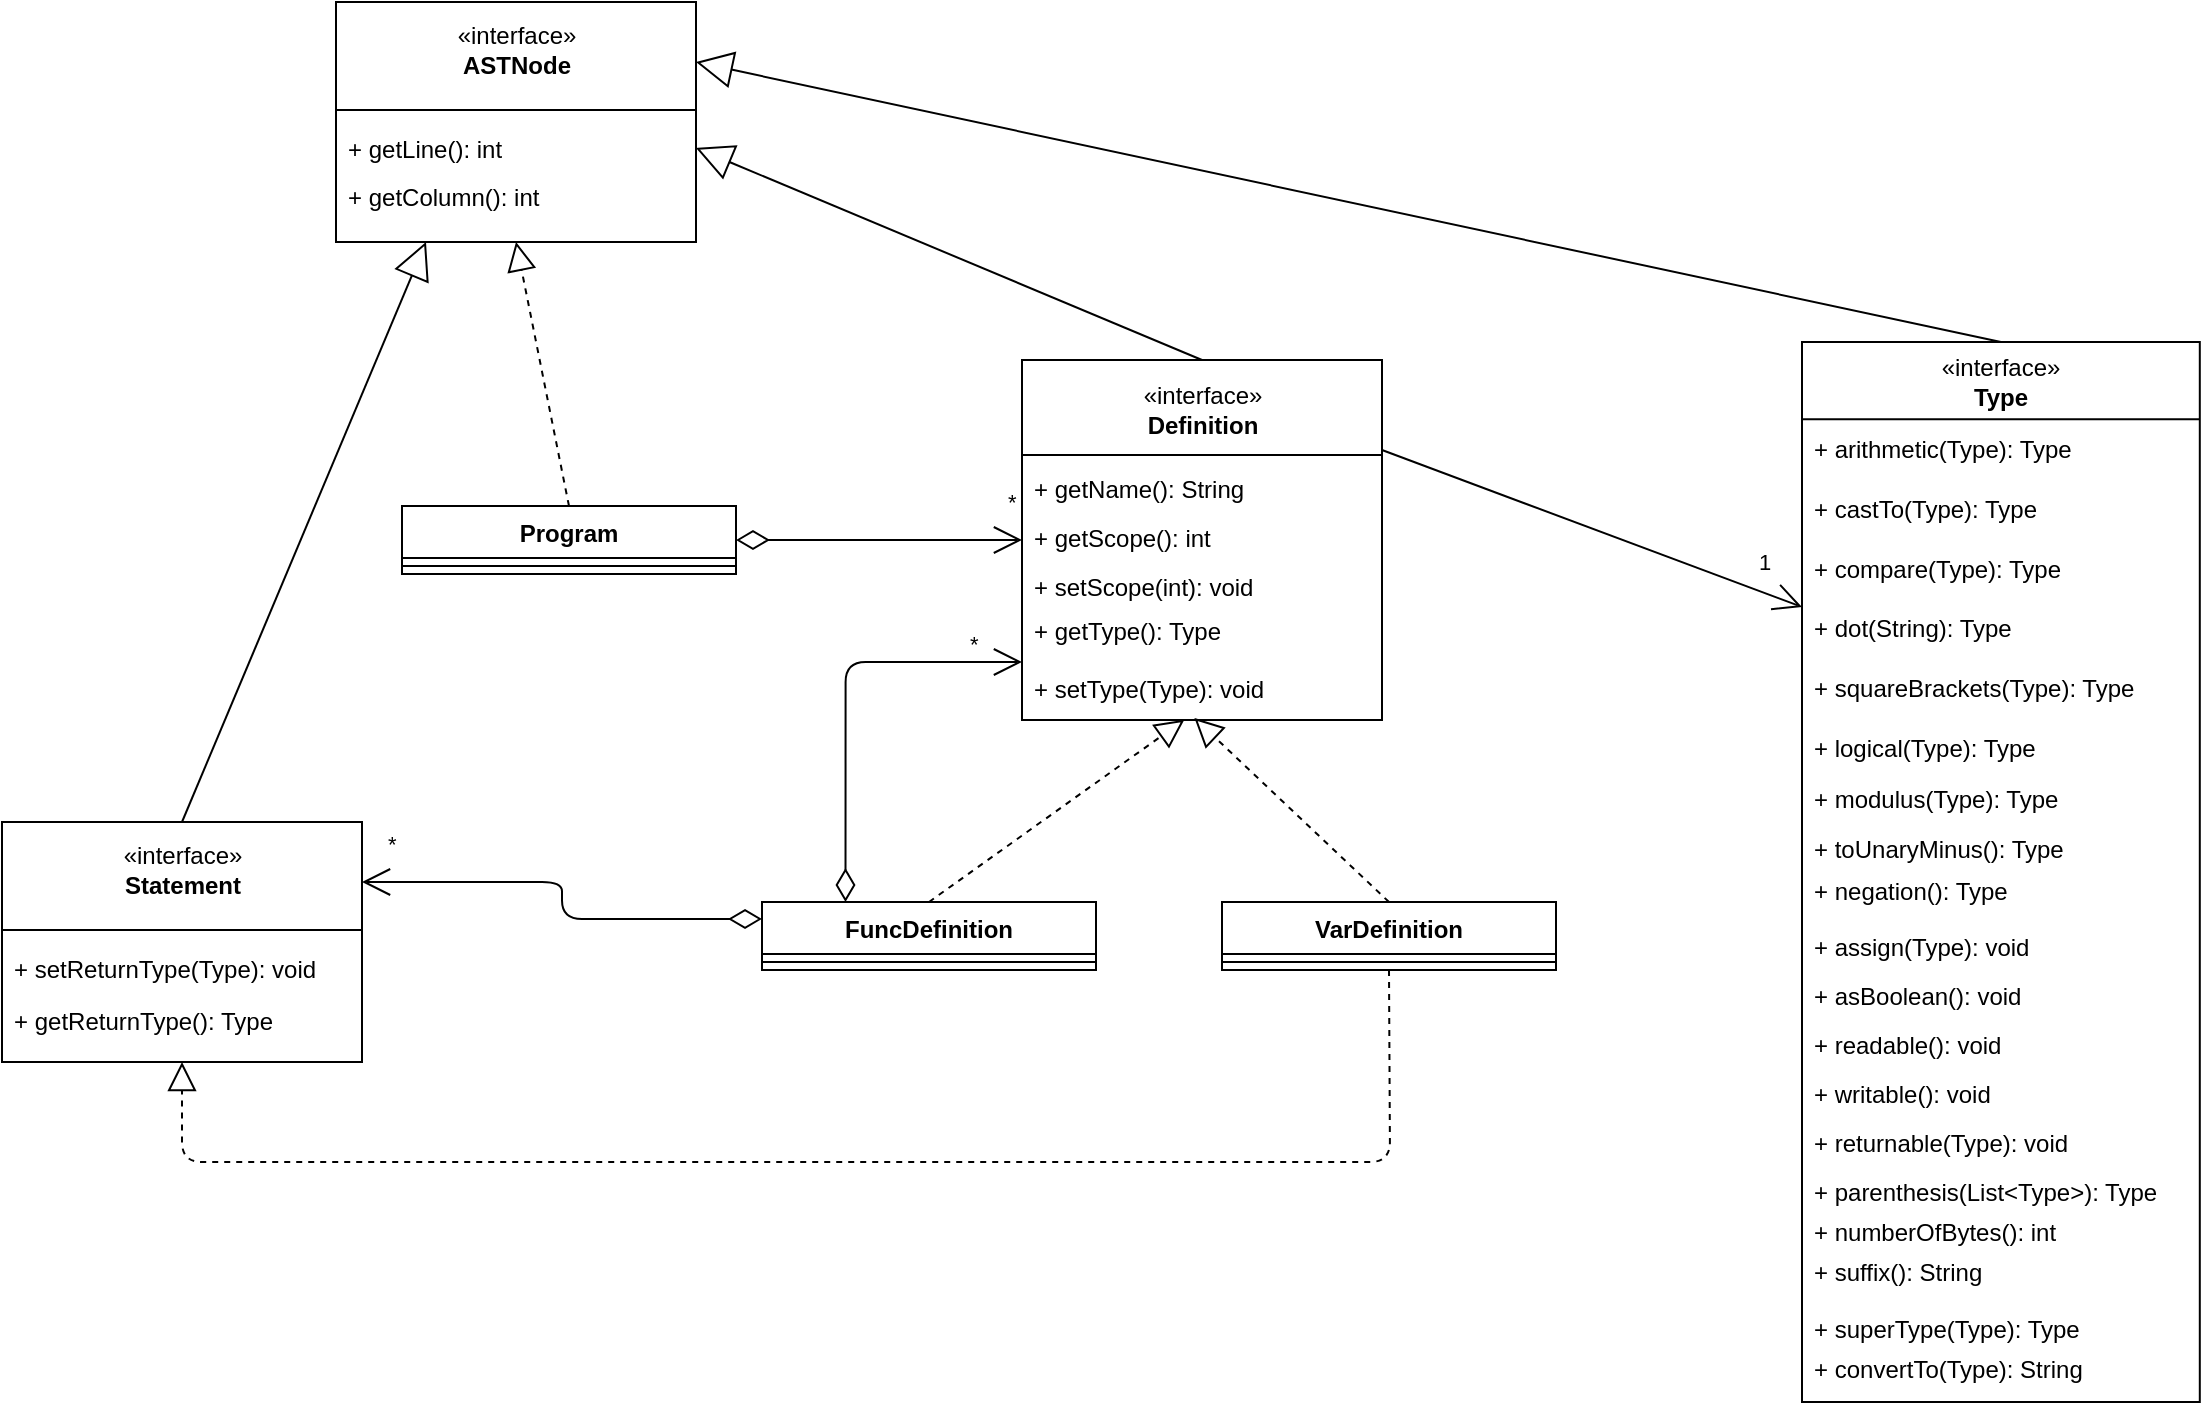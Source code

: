<mxfile version="17.5.0" type="device"><diagram id="vZv2f6N4h2fVlUgS8-mH" name="Page-1"><mxGraphModel dx="1628" dy="885" grid="1" gridSize="10" guides="1" tooltips="1" connect="1" arrows="1" fold="1" page="1" pageScale="1" pageWidth="827" pageHeight="1169" math="0" shadow="0"><root><mxCell id="0"/><mxCell id="1" parent="0"/><mxCell id="15drhX_RgU02v1mnJTYd-12" value="" style="group" parent="1" vertex="1" connectable="0"><mxGeometry x="317" y="200" width="180" height="120" as="geometry"/></mxCell><mxCell id="15drhX_RgU02v1mnJTYd-13" value="+ method(type): type" style="text;strokeColor=none;fillColor=none;align=left;verticalAlign=top;spacingLeft=4;spacingRight=4;overflow=hidden;rotatable=0;points=[[0,0.5],[1,0.5]];portConstraint=eastwest;" parent="15drhX_RgU02v1mnJTYd-12" vertex="1"><mxGeometry y="60" width="180" height="50" as="geometry"/></mxCell><mxCell id="15drhX_RgU02v1mnJTYd-14" value="«interface»&lt;br&gt;&lt;b&gt;ASTNode&lt;br&gt;&lt;br&gt;&lt;br&gt;&lt;br&gt;&lt;br&gt;&lt;br&gt;&lt;/b&gt;" style="html=1;" parent="15drhX_RgU02v1mnJTYd-12" vertex="1"><mxGeometry width="180" height="120" as="geometry"/></mxCell><mxCell id="15drhX_RgU02v1mnJTYd-15" value="" style="line;strokeWidth=1;fillColor=none;align=left;verticalAlign=middle;spacingTop=-1;spacingLeft=3;spacingRight=3;rotatable=0;labelPosition=right;points=[];portConstraint=eastwest;" parent="15drhX_RgU02v1mnJTYd-12" vertex="1"><mxGeometry y="50" width="180" height="8" as="geometry"/></mxCell><mxCell id="15drhX_RgU02v1mnJTYd-16" value="+ getLine(): int" style="text;strokeColor=none;fillColor=none;align=left;verticalAlign=top;spacingLeft=4;spacingRight=4;overflow=hidden;rotatable=0;points=[[0,0.5],[1,0.5]];portConstraint=eastwest;" parent="15drhX_RgU02v1mnJTYd-12" vertex="1"><mxGeometry y="60" width="180" height="26" as="geometry"/></mxCell><mxCell id="15drhX_RgU02v1mnJTYd-18" value="+ getColumn(): int" style="text;strokeColor=none;fillColor=none;align=left;verticalAlign=top;spacingLeft=4;spacingRight=4;overflow=hidden;rotatable=0;points=[[0,0.5],[1,0.5]];portConstraint=eastwest;" parent="15drhX_RgU02v1mnJTYd-12" vertex="1"><mxGeometry y="84" width="180" height="26" as="geometry"/></mxCell><mxCell id="ZlXsno6QfnYrvhojBSX7-5" value="Program" style="swimlane;fontStyle=1;align=center;verticalAlign=top;childLayout=stackLayout;horizontal=1;startSize=26;horizontalStack=0;resizeParent=1;resizeParentMax=0;resizeLast=0;collapsible=1;marginBottom=0;" parent="1" vertex="1"><mxGeometry x="350" y="452" width="167" height="34" as="geometry"/></mxCell><mxCell id="ZlXsno6QfnYrvhojBSX7-7" value="" style="line;strokeWidth=1;fillColor=none;align=left;verticalAlign=middle;spacingTop=-1;spacingLeft=3;spacingRight=3;rotatable=0;labelPosition=right;points=[];portConstraint=eastwest;" parent="ZlXsno6QfnYrvhojBSX7-5" vertex="1"><mxGeometry y="26" width="167" height="8" as="geometry"/></mxCell><mxCell id="ZlXsno6QfnYrvhojBSX7-9" value="" style="endArrow=block;dashed=1;endFill=0;endSize=12;html=1;exitX=0.5;exitY=0;exitDx=0;exitDy=0;entryX=0.5;entryY=1;entryDx=0;entryDy=0;" parent="1" source="ZlXsno6QfnYrvhojBSX7-5" target="15drhX_RgU02v1mnJTYd-14" edge="1"><mxGeometry width="160" relative="1" as="geometry"><mxPoint x="290" y="470" as="sourcePoint"/><mxPoint x="450" y="470" as="targetPoint"/></mxGeometry></mxCell><mxCell id="ZlXsno6QfnYrvhojBSX7-10" value="" style="group" parent="1" vertex="1" connectable="0"><mxGeometry x="660" y="379" width="180" height="180" as="geometry"/></mxCell><mxCell id="ZlXsno6QfnYrvhojBSX7-11" value="+ method(type): type" style="text;strokeColor=none;fillColor=none;align=left;verticalAlign=top;spacingLeft=4;spacingRight=4;overflow=hidden;rotatable=0;points=[[0,0.5],[1,0.5]];portConstraint=eastwest;" parent="ZlXsno6QfnYrvhojBSX7-10" vertex="1"><mxGeometry y="90" width="180" height="75" as="geometry"/></mxCell><mxCell id="ZlXsno6QfnYrvhojBSX7-12" value="«interface»&lt;br&gt;&lt;b&gt;Definition&lt;br&gt;&lt;br&gt;&lt;br&gt;&lt;br&gt;&lt;br&gt;&lt;br&gt;&lt;br&gt;&lt;br&gt;&lt;br&gt;&lt;br&gt;&lt;/b&gt;" style="html=1;" parent="ZlXsno6QfnYrvhojBSX7-10" vertex="1"><mxGeometry width="180" height="180" as="geometry"/></mxCell><mxCell id="ZlXsno6QfnYrvhojBSX7-13" value="" style="line;strokeWidth=1;fillColor=none;align=left;verticalAlign=middle;spacingTop=-1;spacingLeft=3;spacingRight=3;rotatable=0;labelPosition=right;points=[];portConstraint=eastwest;" parent="ZlXsno6QfnYrvhojBSX7-10" vertex="1"><mxGeometry y="40" width="180" height="15" as="geometry"/></mxCell><mxCell id="ZlXsno6QfnYrvhojBSX7-27" value="+ getName(): String" style="text;strokeColor=none;fillColor=none;align=left;verticalAlign=top;spacingLeft=4;spacingRight=4;overflow=hidden;rotatable=0;points=[[0,0.5],[1,0.5]];portConstraint=eastwest;" parent="ZlXsno6QfnYrvhojBSX7-10" vertex="1"><mxGeometry y="51" width="180" height="29" as="geometry"/></mxCell><mxCell id="GJ4gHGn-DlWtiwX5jlyB-35" value="+ getScope(): int" style="text;strokeColor=none;fillColor=none;align=left;verticalAlign=top;spacingLeft=4;spacingRight=4;overflow=hidden;rotatable=0;points=[[0,0.5],[1,0.5]];portConstraint=eastwest;" vertex="1" parent="ZlXsno6QfnYrvhojBSX7-10"><mxGeometry y="75.5" width="180" height="29" as="geometry"/></mxCell><mxCell id="GJ4gHGn-DlWtiwX5jlyB-36" value="+ setScope(int): void" style="text;strokeColor=none;fillColor=none;align=left;verticalAlign=top;spacingLeft=4;spacingRight=4;overflow=hidden;rotatable=0;points=[[0,0.5],[1,0.5]];portConstraint=eastwest;" vertex="1" parent="ZlXsno6QfnYrvhojBSX7-10"><mxGeometry y="100" width="180" height="19" as="geometry"/></mxCell><mxCell id="GJ4gHGn-DlWtiwX5jlyB-37" value="+ getType(): Type" style="text;strokeColor=none;fillColor=none;align=left;verticalAlign=top;spacingLeft=4;spacingRight=4;overflow=hidden;rotatable=0;points=[[0,0.5],[1,0.5]];portConstraint=eastwest;" vertex="1" parent="ZlXsno6QfnYrvhojBSX7-10"><mxGeometry y="122" width="180" height="29" as="geometry"/></mxCell><mxCell id="GJ4gHGn-DlWtiwX5jlyB-38" value="+ setType(Type): void" style="text;strokeColor=none;fillColor=none;align=left;verticalAlign=top;spacingLeft=4;spacingRight=4;overflow=hidden;rotatable=0;points=[[0,0.5],[1,0.5]];portConstraint=eastwest;" vertex="1" parent="ZlXsno6QfnYrvhojBSX7-10"><mxGeometry y="151" width="180" height="29" as="geometry"/></mxCell><mxCell id="ZlXsno6QfnYrvhojBSX7-15" value="*" style="endArrow=open;html=1;endSize=12;startArrow=diamondThin;startSize=14;startFill=0;edgeStyle=orthogonalEdgeStyle;align=left;verticalAlign=bottom;exitX=1;exitY=0.5;exitDx=0;exitDy=0;entryX=0;entryY=0.5;entryDx=0;entryDy=0;" parent="1" source="ZlXsno6QfnYrvhojBSX7-5" target="GJ4gHGn-DlWtiwX5jlyB-35" edge="1"><mxGeometry x="0.875" y="10" relative="1" as="geometry"><mxPoint x="430" y="600" as="sourcePoint"/><mxPoint x="650" y="470" as="targetPoint"/><mxPoint as="offset"/><Array as="points"><mxPoint x="600" y="469"/><mxPoint x="600" y="469"/></Array></mxGeometry></mxCell><mxCell id="ZlXsno6QfnYrvhojBSX7-16" value="" style="endArrow=block;endSize=16;endFill=0;html=1;exitX=0.5;exitY=0;exitDx=0;exitDy=0;entryX=1;entryY=0.5;entryDx=0;entryDy=0;" parent="1" source="ZlXsno6QfnYrvhojBSX7-12" target="15drhX_RgU02v1mnJTYd-16" edge="1"><mxGeometry width="160" relative="1" as="geometry"><mxPoint x="610" y="380" as="sourcePoint"/><mxPoint x="770" y="380" as="targetPoint"/></mxGeometry></mxCell><mxCell id="ZlXsno6QfnYrvhojBSX7-17" value="FuncDefinition" style="swimlane;fontStyle=1;align=center;verticalAlign=top;childLayout=stackLayout;horizontal=1;startSize=26;horizontalStack=0;resizeParent=1;resizeParentMax=0;resizeLast=0;collapsible=1;marginBottom=0;" parent="1" vertex="1"><mxGeometry x="530" y="650" width="167" height="34" as="geometry"/></mxCell><mxCell id="ZlXsno6QfnYrvhojBSX7-19" value="" style="line;strokeWidth=1;fillColor=none;align=left;verticalAlign=middle;spacingTop=-1;spacingLeft=3;spacingRight=3;rotatable=0;labelPosition=right;points=[];portConstraint=eastwest;" parent="ZlXsno6QfnYrvhojBSX7-17" vertex="1"><mxGeometry y="26" width="167" height="8" as="geometry"/></mxCell><mxCell id="ZlXsno6QfnYrvhojBSX7-21" value="VarDefinition" style="swimlane;fontStyle=1;align=center;verticalAlign=top;childLayout=stackLayout;horizontal=1;startSize=26;horizontalStack=0;resizeParent=1;resizeParentMax=0;resizeLast=0;collapsible=1;marginBottom=0;" parent="1" vertex="1"><mxGeometry x="760" y="650" width="167" height="34" as="geometry"><mxRectangle x="840" y="650" width="110" height="26" as="alternateBounds"/></mxGeometry></mxCell><mxCell id="ZlXsno6QfnYrvhojBSX7-23" value="" style="line;strokeWidth=1;fillColor=none;align=left;verticalAlign=middle;spacingTop=-1;spacingLeft=3;spacingRight=3;rotatable=0;labelPosition=right;points=[];portConstraint=eastwest;" parent="ZlXsno6QfnYrvhojBSX7-21" vertex="1"><mxGeometry y="26" width="167" height="8" as="geometry"/></mxCell><mxCell id="ZlXsno6QfnYrvhojBSX7-25" value="" style="endArrow=block;dashed=1;endFill=0;endSize=12;html=1;exitX=0.5;exitY=0;exitDx=0;exitDy=0;entryX=0.451;entryY=0.994;entryDx=0;entryDy=0;entryPerimeter=0;" parent="1" source="ZlXsno6QfnYrvhojBSX7-17" target="GJ4gHGn-DlWtiwX5jlyB-38" edge="1"><mxGeometry width="160" relative="1" as="geometry"><mxPoint x="750" y="695" as="sourcePoint"/><mxPoint x="740" y="580" as="targetPoint"/></mxGeometry></mxCell><mxCell id="ZlXsno6QfnYrvhojBSX7-26" value="" style="endArrow=block;dashed=1;endFill=0;endSize=12;html=1;exitX=0.5;exitY=0;exitDx=0;exitDy=0;entryX=0.479;entryY=0.966;entryDx=0;entryDy=0;entryPerimeter=0;" parent="1" source="ZlXsno6QfnYrvhojBSX7-21" edge="1" target="GJ4gHGn-DlWtiwX5jlyB-38"><mxGeometry width="160" relative="1" as="geometry"><mxPoint x="820" y="695" as="sourcePoint"/><mxPoint x="780" y="600" as="targetPoint"/></mxGeometry></mxCell><mxCell id="ZlXsno6QfnYrvhojBSX7-28" value="" style="group" parent="1" vertex="1" connectable="0"><mxGeometry x="1050" y="370" width="200" height="530" as="geometry"/></mxCell><mxCell id="ZlXsno6QfnYrvhojBSX7-29" value="+ method(type): type" style="text;strokeColor=none;fillColor=none;align=left;verticalAlign=top;spacingLeft=4;spacingRight=4;overflow=hidden;rotatable=0;points=[[0,0.5],[1,0.5]];portConstraint=eastwest;" parent="ZlXsno6QfnYrvhojBSX7-28" vertex="1"><mxGeometry y="129.474" width="198.895" height="107.895" as="geometry"/></mxCell><mxCell id="ZlXsno6QfnYrvhojBSX7-30" value="«interface»&lt;br&gt;&lt;b&gt;Type&lt;br&gt;&lt;br&gt;&lt;br&gt;&lt;br&gt;&lt;br&gt;&lt;br&gt;&lt;br&gt;&lt;br&gt;&lt;br&gt;&lt;br&gt;&lt;br&gt;&lt;br&gt;&lt;br&gt;&lt;br&gt;&lt;br&gt;&lt;br&gt;&lt;br&gt;&lt;br&gt;&lt;br&gt;&lt;br&gt;&lt;br&gt;&lt;br&gt;&lt;br&gt;&lt;br&gt;&lt;br&gt;&lt;br&gt;&lt;br&gt;&lt;br&gt;&lt;br&gt;&lt;br&gt;&lt;br&gt;&lt;br&gt;&lt;br&gt;&lt;br&gt;&lt;br&gt;&lt;/b&gt;" style="html=1;" parent="ZlXsno6QfnYrvhojBSX7-28" vertex="1"><mxGeometry width="198.9" height="530" as="geometry"/></mxCell><mxCell id="ZlXsno6QfnYrvhojBSX7-31" value="" style="line;strokeWidth=1;fillColor=none;align=left;verticalAlign=middle;spacingTop=-1;spacingLeft=3;spacingRight=3;rotatable=0;labelPosition=right;points=[];portConstraint=eastwest;" parent="ZlXsno6QfnYrvhojBSX7-28" vertex="1"><mxGeometry y="29.998" width="198.895" height="17.263" as="geometry"/></mxCell><mxCell id="GJ4gHGn-DlWtiwX5jlyB-4" value="+ arithmetic(Type): Type" style="text;strokeColor=none;fillColor=none;align=left;verticalAlign=top;spacingLeft=4;spacingRight=4;overflow=hidden;rotatable=0;points=[[0,0.5],[1,0.5]];portConstraint=eastwest;" vertex="1" parent="ZlXsno6QfnYrvhojBSX7-28"><mxGeometry y="40" width="198.9" height="30" as="geometry"/></mxCell><mxCell id="GJ4gHGn-DlWtiwX5jlyB-16" value="+ dot(String): Type" style="text;strokeColor=none;fillColor=none;align=left;verticalAlign=top;spacingLeft=4;spacingRight=4;overflow=hidden;rotatable=0;points=[[0,0.5],[1,0.5]];portConstraint=eastwest;" vertex="1" parent="ZlXsno6QfnYrvhojBSX7-28"><mxGeometry x="0.005" y="129.47" width="198.895" height="30" as="geometry"/></mxCell><mxCell id="GJ4gHGn-DlWtiwX5jlyB-23" value="+ asBoolean(): void" style="text;strokeColor=none;fillColor=none;align=left;verticalAlign=top;spacingLeft=4;spacingRight=4;overflow=hidden;rotatable=0;points=[[0,0.5],[1,0.5]];portConstraint=eastwest;" vertex="1" parent="ZlXsno6QfnYrvhojBSX7-28"><mxGeometry y="313.31" width="198.895" height="24.53" as="geometry"/></mxCell><mxCell id="GJ4gHGn-DlWtiwX5jlyB-24" value="+ readable(): void" style="text;strokeColor=none;fillColor=none;align=left;verticalAlign=top;spacingLeft=4;spacingRight=4;overflow=hidden;rotatable=0;points=[[0,0.5],[1,0.5]];portConstraint=eastwest;" vertex="1" parent="ZlXsno6QfnYrvhojBSX7-28"><mxGeometry x="0.005" y="337.84" width="198.895" height="24.53" as="geometry"/></mxCell><mxCell id="GJ4gHGn-DlWtiwX5jlyB-25" value="+ writable(): void" style="text;strokeColor=none;fillColor=none;align=left;verticalAlign=top;spacingLeft=4;spacingRight=4;overflow=hidden;rotatable=0;points=[[0,0.5],[1,0.5]];portConstraint=eastwest;" vertex="1" parent="ZlXsno6QfnYrvhojBSX7-28"><mxGeometry y="362.37" width="198.895" height="24.53" as="geometry"/></mxCell><mxCell id="GJ4gHGn-DlWtiwX5jlyB-26" value="+ returnable(Type): void" style="text;strokeColor=none;fillColor=none;align=left;verticalAlign=top;spacingLeft=4;spacingRight=4;overflow=hidden;rotatable=0;points=[[0,0.5],[1,0.5]];portConstraint=eastwest;" vertex="1" parent="ZlXsno6QfnYrvhojBSX7-28"><mxGeometry y="386.9" width="198.895" height="24.53" as="geometry"/></mxCell><mxCell id="GJ4gHGn-DlWtiwX5jlyB-18" value="+ squareBrackets(Type): Type" style="text;strokeColor=none;fillColor=none;align=left;verticalAlign=top;spacingLeft=4;spacingRight=4;overflow=hidden;rotatable=0;points=[[0,0.5],[1,0.5]];portConstraint=eastwest;" vertex="1" parent="ZlXsno6QfnYrvhojBSX7-28"><mxGeometry y="159.47" width="198.895" height="30" as="geometry"/></mxCell><mxCell id="GJ4gHGn-DlWtiwX5jlyB-17" value="+ logical(Type): Type" style="text;strokeColor=none;fillColor=none;align=left;verticalAlign=top;spacingLeft=4;spacingRight=4;overflow=hidden;rotatable=0;points=[[0,0.5],[1,0.5]];portConstraint=eastwest;" vertex="1" parent="ZlXsno6QfnYrvhojBSX7-28"><mxGeometry x="0.005" y="189.47" width="198.895" height="25.61" as="geometry"/></mxCell><mxCell id="GJ4gHGn-DlWtiwX5jlyB-19" value="+ modulus(Type): Type" style="text;strokeColor=none;fillColor=none;align=left;verticalAlign=top;spacingLeft=4;spacingRight=4;overflow=hidden;rotatable=0;points=[[0,0.5],[1,0.5]];portConstraint=eastwest;" vertex="1" parent="ZlXsno6QfnYrvhojBSX7-28"><mxGeometry y="215.08" width="198.9" height="24.92" as="geometry"/></mxCell><mxCell id="GJ4gHGn-DlWtiwX5jlyB-20" value="+ toUnaryMinus(): Type" style="text;strokeColor=none;fillColor=none;align=left;verticalAlign=top;spacingLeft=4;spacingRight=4;overflow=hidden;rotatable=0;points=[[0,0.5],[1,0.5]];portConstraint=eastwest;" vertex="1" parent="ZlXsno6QfnYrvhojBSX7-28"><mxGeometry y="240.0" width="198.9" height="21.22" as="geometry"/></mxCell><mxCell id="GJ4gHGn-DlWtiwX5jlyB-22" value="+ assign(Type): void" style="text;strokeColor=none;fillColor=none;align=left;verticalAlign=top;spacingLeft=4;spacingRight=4;overflow=hidden;rotatable=0;points=[[0,0.5],[1,0.5]];portConstraint=eastwest;" vertex="1" parent="ZlXsno6QfnYrvhojBSX7-28"><mxGeometry x="0.005" y="288.78" width="198.895" height="24.53" as="geometry"/></mxCell><mxCell id="GJ4gHGn-DlWtiwX5jlyB-21" value="+ negation(): Type" style="text;strokeColor=none;fillColor=none;align=left;verticalAlign=top;spacingLeft=4;spacingRight=4;overflow=hidden;rotatable=0;points=[[0,0.5],[1,0.5]];portConstraint=eastwest;" vertex="1" parent="ZlXsno6QfnYrvhojBSX7-28"><mxGeometry y="261.22" width="198.895" height="27.56" as="geometry"/></mxCell><mxCell id="GJ4gHGn-DlWtiwX5jlyB-27" value="+ parenthesis(List&lt;Type&gt;): Type" style="text;strokeColor=none;fillColor=none;align=left;verticalAlign=top;spacingLeft=4;spacingRight=4;overflow=hidden;rotatable=0;points=[[0,0.5],[1,0.5]];portConstraint=eastwest;" vertex="1" parent="ZlXsno6QfnYrvhojBSX7-28"><mxGeometry y="411.43" width="198.9" height="20" as="geometry"/></mxCell><mxCell id="GJ4gHGn-DlWtiwX5jlyB-29" value="+ numberOfBytes(): int" style="text;strokeColor=none;fillColor=none;align=left;verticalAlign=top;spacingLeft=4;spacingRight=4;overflow=hidden;rotatable=0;points=[[0,0.5],[1,0.5]];portConstraint=eastwest;" vertex="1" parent="ZlXsno6QfnYrvhojBSX7-28"><mxGeometry y="431.43" width="198.9" height="20" as="geometry"/></mxCell><mxCell id="GJ4gHGn-DlWtiwX5jlyB-30" value="+ suffix(): String" style="text;strokeColor=none;fillColor=none;align=left;verticalAlign=top;spacingLeft=4;spacingRight=4;overflow=hidden;rotatable=0;points=[[0,0.5],[1,0.5]];portConstraint=eastwest;" vertex="1" parent="ZlXsno6QfnYrvhojBSX7-28"><mxGeometry y="451.43" width="198.9" height="28.57" as="geometry"/></mxCell><mxCell id="GJ4gHGn-DlWtiwX5jlyB-14" value="+ castTo(Type): Type" style="text;strokeColor=none;fillColor=none;align=left;verticalAlign=top;spacingLeft=4;spacingRight=4;overflow=hidden;rotatable=0;points=[[0,0.5],[1,0.5]];portConstraint=eastwest;" vertex="1" parent="ZlXsno6QfnYrvhojBSX7-28"><mxGeometry y="70" width="198.9" height="30" as="geometry"/></mxCell><mxCell id="GJ4gHGn-DlWtiwX5jlyB-15" value="+ compare(Type): Type" style="text;strokeColor=none;fillColor=none;align=left;verticalAlign=top;spacingLeft=4;spacingRight=4;overflow=hidden;rotatable=0;points=[[0,0.5],[1,0.5]];portConstraint=eastwest;" vertex="1" parent="ZlXsno6QfnYrvhojBSX7-28"><mxGeometry y="100" width="198.9" height="30" as="geometry"/></mxCell><mxCell id="GJ4gHGn-DlWtiwX5jlyB-31" value="+ superType(Type): Type" style="text;strokeColor=none;fillColor=none;align=left;verticalAlign=top;spacingLeft=4;spacingRight=4;overflow=hidden;rotatable=0;points=[[0,0.5],[1,0.5]];portConstraint=eastwest;" vertex="1" parent="ZlXsno6QfnYrvhojBSX7-28"><mxGeometry y="480" width="198.9" height="30" as="geometry"/></mxCell><mxCell id="GJ4gHGn-DlWtiwX5jlyB-32" value="+ convertTo(Type): String" style="text;strokeColor=none;fillColor=none;align=left;verticalAlign=top;spacingLeft=4;spacingRight=4;overflow=hidden;rotatable=0;points=[[0,0.5],[1,0.5]];portConstraint=eastwest;" vertex="1" parent="ZlXsno6QfnYrvhojBSX7-28"><mxGeometry y="500" width="198.895" height="30" as="geometry"/></mxCell><mxCell id="ZlXsno6QfnYrvhojBSX7-34" value="1" style="endArrow=open;endFill=1;endSize=12;html=1;exitX=1;exitY=0.25;exitDx=0;exitDy=0;entryX=0;entryY=0.25;entryDx=0;entryDy=0;" parent="1" source="ZlXsno6QfnYrvhojBSX7-12" target="ZlXsno6QfnYrvhojBSX7-30" edge="1"><mxGeometry x="0.769" y="14" width="160" relative="1" as="geometry"><mxPoint x="990" y="600" as="sourcePoint"/><mxPoint x="970" y="460" as="targetPoint"/><Array as="points"/><mxPoint as="offset"/></mxGeometry></mxCell><mxCell id="ZlXsno6QfnYrvhojBSX7-35" value="" style="group" parent="1" vertex="1" connectable="0"><mxGeometry x="150" y="610" width="180" height="120" as="geometry"/></mxCell><mxCell id="ZlXsno6QfnYrvhojBSX7-36" value="+ method(type): type" style="text;strokeColor=none;fillColor=none;align=left;verticalAlign=top;spacingLeft=4;spacingRight=4;overflow=hidden;rotatable=0;points=[[0,0.5],[1,0.5]];portConstraint=eastwest;" parent="ZlXsno6QfnYrvhojBSX7-35" vertex="1"><mxGeometry y="60" width="180" height="50" as="geometry"/></mxCell><mxCell id="ZlXsno6QfnYrvhojBSX7-37" value="«interface»&lt;br&gt;&lt;b&gt;Statement&lt;br&gt;&lt;br&gt;&lt;br&gt;&lt;br&gt;&lt;br&gt;&lt;br&gt;&lt;/b&gt;" style="html=1;" parent="ZlXsno6QfnYrvhojBSX7-35" vertex="1"><mxGeometry width="180" height="120" as="geometry"/></mxCell><mxCell id="ZlXsno6QfnYrvhojBSX7-38" value="" style="line;strokeWidth=1;fillColor=none;align=left;verticalAlign=middle;spacingTop=-1;spacingLeft=3;spacingRight=3;rotatable=0;labelPosition=right;points=[];portConstraint=eastwest;" parent="ZlXsno6QfnYrvhojBSX7-35" vertex="1"><mxGeometry y="50" width="180" height="8" as="geometry"/></mxCell><mxCell id="GJ4gHGn-DlWtiwX5jlyB-33" value="+ setReturnType(Type): void" style="text;strokeColor=none;fillColor=none;align=left;verticalAlign=top;spacingLeft=4;spacingRight=4;overflow=hidden;rotatable=0;points=[[0,0.5],[1,0.5]];portConstraint=eastwest;" vertex="1" parent="ZlXsno6QfnYrvhojBSX7-35"><mxGeometry y="60" width="180" height="26" as="geometry"/></mxCell><mxCell id="GJ4gHGn-DlWtiwX5jlyB-34" value="+ getReturnType(): Type" style="text;strokeColor=none;fillColor=none;align=left;verticalAlign=top;spacingLeft=4;spacingRight=4;overflow=hidden;rotatable=0;points=[[0,0.5],[1,0.5]];portConstraint=eastwest;" vertex="1" parent="ZlXsno6QfnYrvhojBSX7-35"><mxGeometry y="86" width="180" height="26" as="geometry"/></mxCell><mxCell id="ZlXsno6QfnYrvhojBSX7-40" value="*" style="endArrow=open;html=1;endSize=12;startArrow=diamondThin;startSize=14;startFill=0;edgeStyle=orthogonalEdgeStyle;align=left;verticalAlign=bottom;exitX=0;exitY=0.25;exitDx=0;exitDy=0;entryX=1;entryY=0.25;entryDx=0;entryDy=0;" parent="1" source="ZlXsno6QfnYrvhojBSX7-17" target="ZlXsno6QfnYrvhojBSX7-37" edge="1"><mxGeometry x="0.899" y="-10" relative="1" as="geometry"><mxPoint x="327" y="780" as="sourcePoint"/><mxPoint x="487" y="780" as="targetPoint"/><mxPoint as="offset"/></mxGeometry></mxCell><mxCell id="ZlXsno6QfnYrvhojBSX7-41" value="" style="endArrow=block;dashed=1;endFill=0;endSize=12;html=1;exitX=0.5;exitY=1;exitDx=0;exitDy=0;entryX=0.5;entryY=1;entryDx=0;entryDy=0;" parent="1" source="ZlXsno6QfnYrvhojBSX7-21" target="ZlXsno6QfnYrvhojBSX7-37" edge="1"><mxGeometry width="160" relative="1" as="geometry"><mxPoint x="390" y="820" as="sourcePoint"/><mxPoint x="550" y="820" as="targetPoint"/><Array as="points"><mxPoint x="844" y="780"/><mxPoint x="240" y="780"/></Array></mxGeometry></mxCell><mxCell id="-XkyGVKEeL017ZQxZdXJ-1" value="" style="endArrow=block;endSize=16;endFill=0;html=1;entryX=1;entryY=0.25;entryDx=0;entryDy=0;exitX=0.5;exitY=0;exitDx=0;exitDy=0;" parent="1" source="ZlXsno6QfnYrvhojBSX7-30" target="15drhX_RgU02v1mnJTYd-14" edge="1"><mxGeometry width="160" relative="1" as="geometry"><mxPoint x="1090" y="420" as="sourcePoint"/><mxPoint x="507" y="320" as="targetPoint"/></mxGeometry></mxCell><mxCell id="-XkyGVKEeL017ZQxZdXJ-2" value="" style="endArrow=block;endSize=16;endFill=0;html=1;exitX=0.5;exitY=0;exitDx=0;exitDy=0;entryX=0.25;entryY=1;entryDx=0;entryDy=0;" parent="1" source="ZlXsno6QfnYrvhojBSX7-37" target="15drhX_RgU02v1mnJTYd-14" edge="1"><mxGeometry width="160" relative="1" as="geometry"><mxPoint x="770" y="440" as="sourcePoint"/><mxPoint x="507" y="320" as="targetPoint"/></mxGeometry></mxCell><mxCell id="Ye4M-Qk55i49j3bmO-bP-1" value="*" style="endArrow=open;html=1;endSize=12;startArrow=diamondThin;startSize=14;startFill=0;edgeStyle=orthogonalEdgeStyle;align=left;verticalAlign=bottom;exitX=0.25;exitY=0;exitDx=0;exitDy=0;" parent="1" source="ZlXsno6QfnYrvhojBSX7-17" edge="1"><mxGeometry x="0.734" relative="1" as="geometry"><mxPoint x="513" y="668.5" as="sourcePoint"/><mxPoint x="660" y="530" as="targetPoint"/><mxPoint as="offset"/><Array as="points"><mxPoint x="572" y="530"/></Array></mxGeometry></mxCell></root></mxGraphModel></diagram></mxfile>